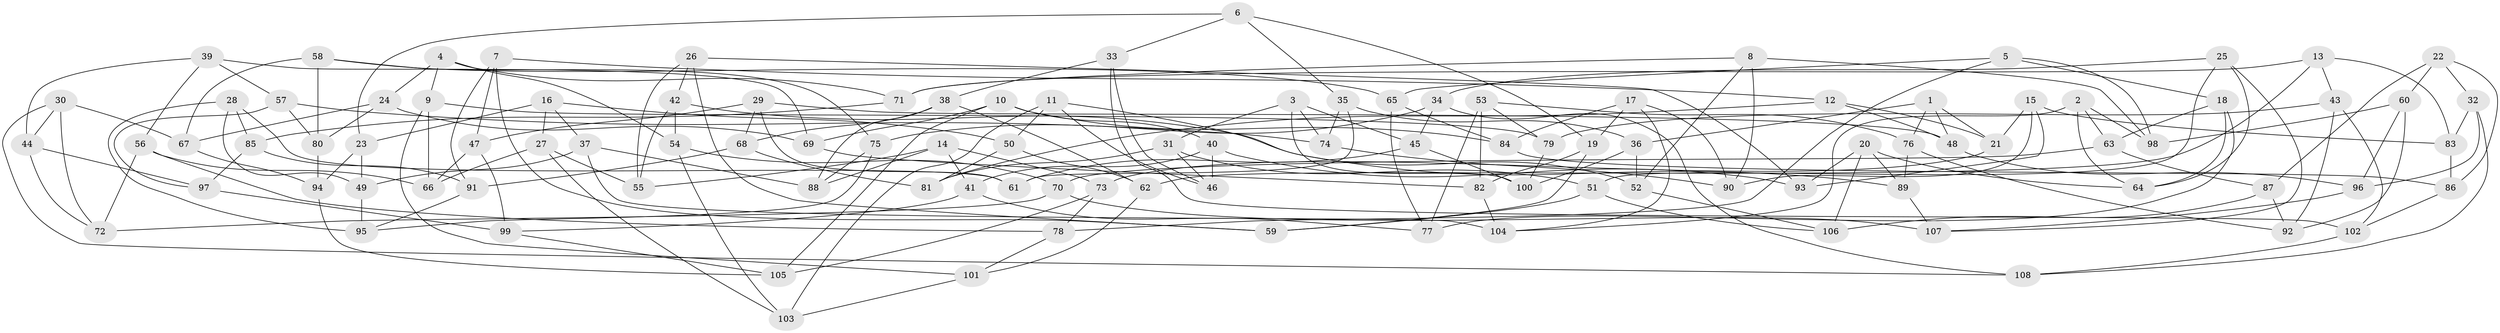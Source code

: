 // coarse degree distribution, {6: 0.5147058823529411, 3: 0.014705882352941176, 4: 0.39705882352941174, 5: 0.07352941176470588}
// Generated by graph-tools (version 1.1) at 2025/24/03/03/25 07:24:26]
// undirected, 108 vertices, 216 edges
graph export_dot {
graph [start="1"]
  node [color=gray90,style=filled];
  1;
  2;
  3;
  4;
  5;
  6;
  7;
  8;
  9;
  10;
  11;
  12;
  13;
  14;
  15;
  16;
  17;
  18;
  19;
  20;
  21;
  22;
  23;
  24;
  25;
  26;
  27;
  28;
  29;
  30;
  31;
  32;
  33;
  34;
  35;
  36;
  37;
  38;
  39;
  40;
  41;
  42;
  43;
  44;
  45;
  46;
  47;
  48;
  49;
  50;
  51;
  52;
  53;
  54;
  55;
  56;
  57;
  58;
  59;
  60;
  61;
  62;
  63;
  64;
  65;
  66;
  67;
  68;
  69;
  70;
  71;
  72;
  73;
  74;
  75;
  76;
  77;
  78;
  79;
  80;
  81;
  82;
  83;
  84;
  85;
  86;
  87;
  88;
  89;
  90;
  91;
  92;
  93;
  94;
  95;
  96;
  97;
  98;
  99;
  100;
  101;
  102;
  103;
  104;
  105;
  106;
  107;
  108;
  1 -- 48;
  1 -- 76;
  1 -- 36;
  1 -- 21;
  2 -- 98;
  2 -- 63;
  2 -- 104;
  2 -- 64;
  3 -- 74;
  3 -- 100;
  3 -- 45;
  3 -- 31;
  4 -- 24;
  4 -- 54;
  4 -- 71;
  4 -- 9;
  5 -- 18;
  5 -- 65;
  5 -- 98;
  5 -- 78;
  6 -- 23;
  6 -- 35;
  6 -- 33;
  6 -- 19;
  7 -- 12;
  7 -- 91;
  7 -- 59;
  7 -- 47;
  8 -- 90;
  8 -- 71;
  8 -- 52;
  8 -- 98;
  9 -- 66;
  9 -- 79;
  9 -- 101;
  10 -- 69;
  10 -- 105;
  10 -- 84;
  10 -- 40;
  11 -- 46;
  11 -- 103;
  11 -- 50;
  11 -- 52;
  12 -- 48;
  12 -- 81;
  12 -- 21;
  13 -- 43;
  13 -- 71;
  13 -- 62;
  13 -- 83;
  14 -- 73;
  14 -- 41;
  14 -- 88;
  14 -- 55;
  15 -- 93;
  15 -- 83;
  15 -- 21;
  15 -- 90;
  16 -- 27;
  16 -- 23;
  16 -- 37;
  16 -- 50;
  17 -- 19;
  17 -- 84;
  17 -- 90;
  17 -- 104;
  18 -- 77;
  18 -- 63;
  18 -- 64;
  19 -- 82;
  19 -- 59;
  20 -- 106;
  20 -- 64;
  20 -- 89;
  20 -- 93;
  21 -- 73;
  22 -- 87;
  22 -- 32;
  22 -- 60;
  22 -- 86;
  23 -- 94;
  23 -- 49;
  24 -- 80;
  24 -- 67;
  24 -- 69;
  25 -- 64;
  25 -- 34;
  25 -- 107;
  25 -- 51;
  26 -- 42;
  26 -- 59;
  26 -- 93;
  26 -- 55;
  27 -- 66;
  27 -- 103;
  27 -- 55;
  28 -- 95;
  28 -- 61;
  28 -- 49;
  28 -- 85;
  29 -- 61;
  29 -- 68;
  29 -- 48;
  29 -- 47;
  30 -- 44;
  30 -- 108;
  30 -- 72;
  30 -- 67;
  31 -- 46;
  31 -- 51;
  31 -- 81;
  32 -- 96;
  32 -- 83;
  32 -- 108;
  33 -- 102;
  33 -- 46;
  33 -- 38;
  34 -- 45;
  34 -- 108;
  34 -- 75;
  35 -- 36;
  35 -- 61;
  35 -- 74;
  36 -- 100;
  36 -- 52;
  37 -- 88;
  37 -- 104;
  37 -- 49;
  38 -- 68;
  38 -- 88;
  38 -- 62;
  39 -- 56;
  39 -- 44;
  39 -- 57;
  39 -- 69;
  40 -- 93;
  40 -- 46;
  40 -- 41;
  41 -- 77;
  41 -- 99;
  42 -- 55;
  42 -- 54;
  42 -- 89;
  43 -- 92;
  43 -- 79;
  43 -- 102;
  44 -- 97;
  44 -- 72;
  45 -- 100;
  45 -- 61;
  47 -- 66;
  47 -- 99;
  48 -- 96;
  49 -- 95;
  50 -- 62;
  50 -- 81;
  51 -- 106;
  51 -- 59;
  52 -- 106;
  53 -- 79;
  53 -- 76;
  53 -- 77;
  53 -- 82;
  54 -- 103;
  54 -- 70;
  56 -- 72;
  56 -- 78;
  56 -- 66;
  57 -- 80;
  57 -- 97;
  57 -- 74;
  58 -- 65;
  58 -- 80;
  58 -- 67;
  58 -- 75;
  60 -- 96;
  60 -- 92;
  60 -- 98;
  62 -- 101;
  63 -- 70;
  63 -- 87;
  65 -- 84;
  65 -- 77;
  67 -- 94;
  68 -- 81;
  68 -- 91;
  69 -- 82;
  70 -- 107;
  70 -- 72;
  71 -- 85;
  73 -- 78;
  73 -- 105;
  74 -- 90;
  75 -- 95;
  75 -- 88;
  76 -- 89;
  76 -- 92;
  78 -- 101;
  79 -- 100;
  80 -- 94;
  82 -- 104;
  83 -- 86;
  84 -- 86;
  85 -- 97;
  85 -- 91;
  86 -- 102;
  87 -- 106;
  87 -- 92;
  89 -- 107;
  91 -- 95;
  94 -- 105;
  96 -- 107;
  97 -- 99;
  99 -- 105;
  101 -- 103;
  102 -- 108;
}
